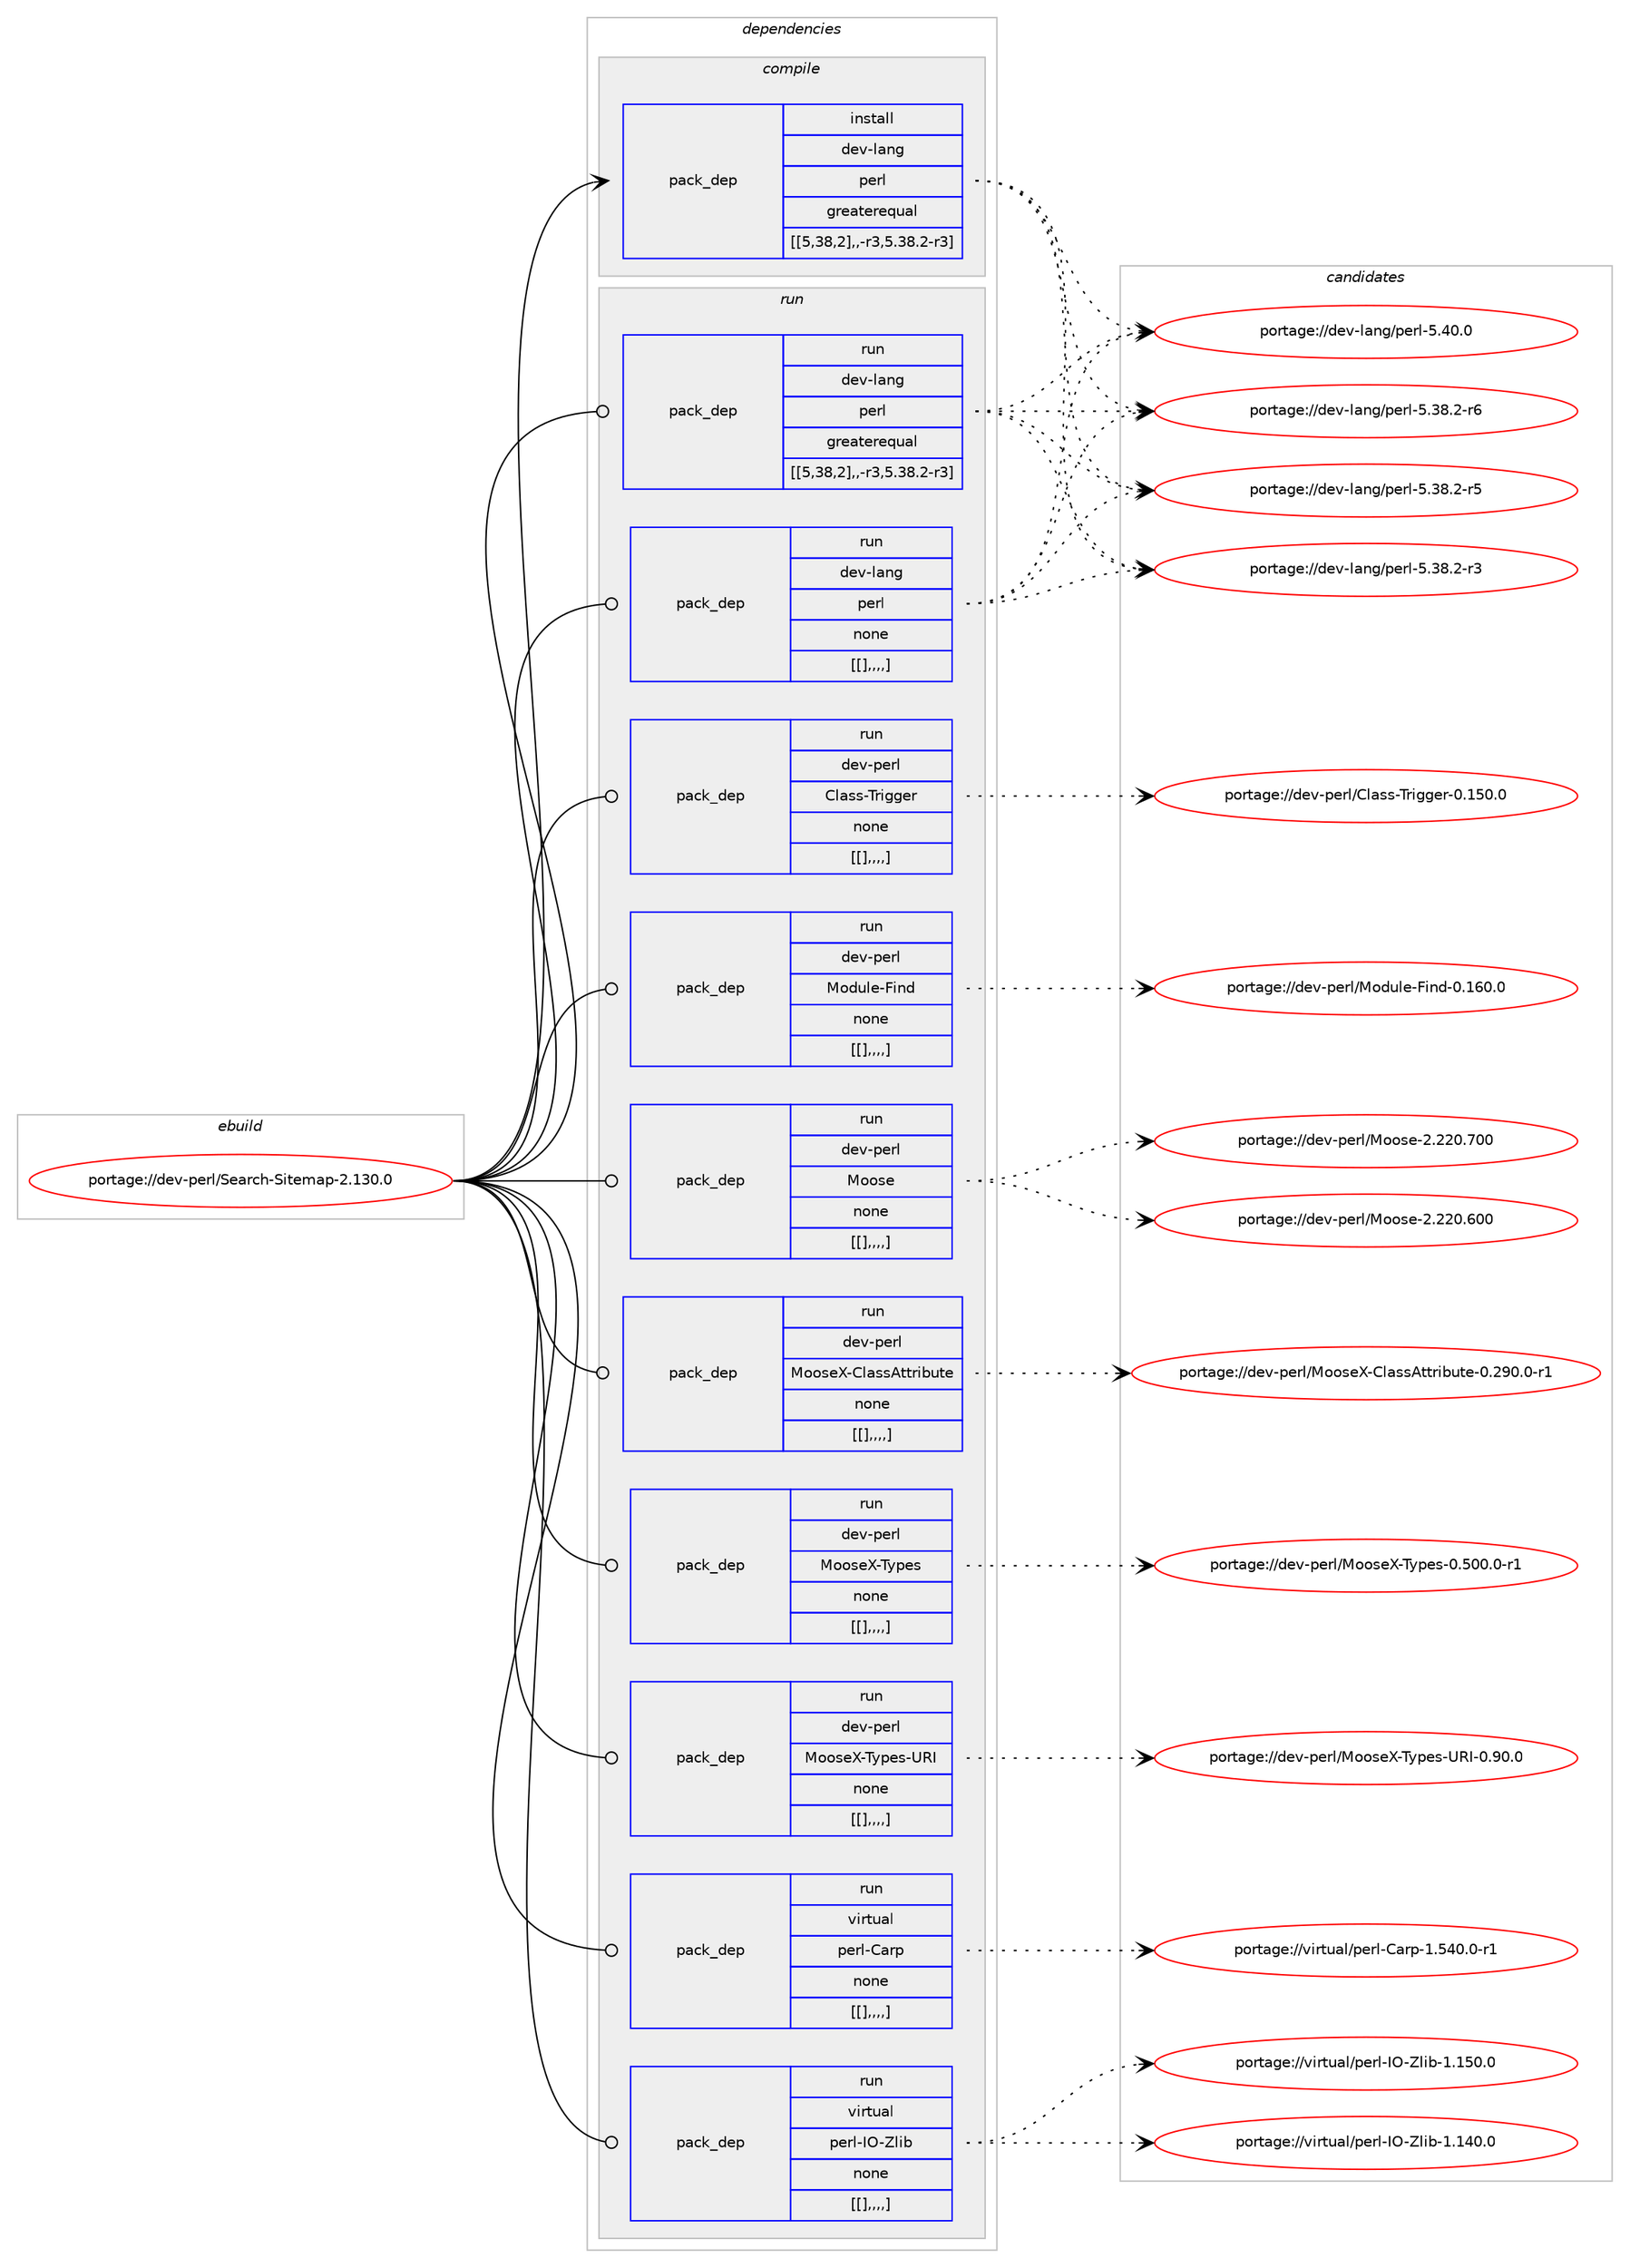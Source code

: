 digraph prolog {

# *************
# Graph options
# *************

newrank=true;
concentrate=true;
compound=true;
graph [rankdir=LR,fontname=Helvetica,fontsize=10,ranksep=1.5];#, ranksep=2.5, nodesep=0.2];
edge  [arrowhead=vee];
node  [fontname=Helvetica,fontsize=10];

# **********
# The ebuild
# **********

subgraph cluster_leftcol {
color=gray;
label=<<i>ebuild</i>>;
id [label="portage://dev-perl/Search-Sitemap-2.130.0", color=red, width=4, href="../dev-perl/Search-Sitemap-2.130.0.svg"];
}

# ****************
# The dependencies
# ****************

subgraph cluster_midcol {
color=gray;
label=<<i>dependencies</i>>;
subgraph cluster_compile {
fillcolor="#eeeeee";
style=filled;
label=<<i>compile</i>>;
subgraph pack105620 {
dependency137381 [label=<<TABLE BORDER="0" CELLBORDER="1" CELLSPACING="0" CELLPADDING="4" WIDTH="220"><TR><TD ROWSPAN="6" CELLPADDING="30">pack_dep</TD></TR><TR><TD WIDTH="110">install</TD></TR><TR><TD>dev-lang</TD></TR><TR><TD>perl</TD></TR><TR><TD>greaterequal</TD></TR><TR><TD>[[5,38,2],,-r3,5.38.2-r3]</TD></TR></TABLE>>, shape=none, color=blue];
}
id:e -> dependency137381:w [weight=20,style="solid",arrowhead="vee"];
}
subgraph cluster_compileandrun {
fillcolor="#eeeeee";
style=filled;
label=<<i>compile and run</i>>;
}
subgraph cluster_run {
fillcolor="#eeeeee";
style=filled;
label=<<i>run</i>>;
subgraph pack105621 {
dependency137382 [label=<<TABLE BORDER="0" CELLBORDER="1" CELLSPACING="0" CELLPADDING="4" WIDTH="220"><TR><TD ROWSPAN="6" CELLPADDING="30">pack_dep</TD></TR><TR><TD WIDTH="110">run</TD></TR><TR><TD>dev-lang</TD></TR><TR><TD>perl</TD></TR><TR><TD>greaterequal</TD></TR><TR><TD>[[5,38,2],,-r3,5.38.2-r3]</TD></TR></TABLE>>, shape=none, color=blue];
}
id:e -> dependency137382:w [weight=20,style="solid",arrowhead="odot"];
subgraph pack105622 {
dependency137383 [label=<<TABLE BORDER="0" CELLBORDER="1" CELLSPACING="0" CELLPADDING="4" WIDTH="220"><TR><TD ROWSPAN="6" CELLPADDING="30">pack_dep</TD></TR><TR><TD WIDTH="110">run</TD></TR><TR><TD>dev-lang</TD></TR><TR><TD>perl</TD></TR><TR><TD>none</TD></TR><TR><TD>[[],,,,]</TD></TR></TABLE>>, shape=none, color=blue];
}
id:e -> dependency137383:w [weight=20,style="solid",arrowhead="odot"];
subgraph pack105623 {
dependency137384 [label=<<TABLE BORDER="0" CELLBORDER="1" CELLSPACING="0" CELLPADDING="4" WIDTH="220"><TR><TD ROWSPAN="6" CELLPADDING="30">pack_dep</TD></TR><TR><TD WIDTH="110">run</TD></TR><TR><TD>dev-perl</TD></TR><TR><TD>Class-Trigger</TD></TR><TR><TD>none</TD></TR><TR><TD>[[],,,,]</TD></TR></TABLE>>, shape=none, color=blue];
}
id:e -> dependency137384:w [weight=20,style="solid",arrowhead="odot"];
subgraph pack105624 {
dependency137385 [label=<<TABLE BORDER="0" CELLBORDER="1" CELLSPACING="0" CELLPADDING="4" WIDTH="220"><TR><TD ROWSPAN="6" CELLPADDING="30">pack_dep</TD></TR><TR><TD WIDTH="110">run</TD></TR><TR><TD>dev-perl</TD></TR><TR><TD>Module-Find</TD></TR><TR><TD>none</TD></TR><TR><TD>[[],,,,]</TD></TR></TABLE>>, shape=none, color=blue];
}
id:e -> dependency137385:w [weight=20,style="solid",arrowhead="odot"];
subgraph pack105625 {
dependency137386 [label=<<TABLE BORDER="0" CELLBORDER="1" CELLSPACING="0" CELLPADDING="4" WIDTH="220"><TR><TD ROWSPAN="6" CELLPADDING="30">pack_dep</TD></TR><TR><TD WIDTH="110">run</TD></TR><TR><TD>dev-perl</TD></TR><TR><TD>Moose</TD></TR><TR><TD>none</TD></TR><TR><TD>[[],,,,]</TD></TR></TABLE>>, shape=none, color=blue];
}
id:e -> dependency137386:w [weight=20,style="solid",arrowhead="odot"];
subgraph pack105626 {
dependency137387 [label=<<TABLE BORDER="0" CELLBORDER="1" CELLSPACING="0" CELLPADDING="4" WIDTH="220"><TR><TD ROWSPAN="6" CELLPADDING="30">pack_dep</TD></TR><TR><TD WIDTH="110">run</TD></TR><TR><TD>dev-perl</TD></TR><TR><TD>MooseX-ClassAttribute</TD></TR><TR><TD>none</TD></TR><TR><TD>[[],,,,]</TD></TR></TABLE>>, shape=none, color=blue];
}
id:e -> dependency137387:w [weight=20,style="solid",arrowhead="odot"];
subgraph pack105627 {
dependency137388 [label=<<TABLE BORDER="0" CELLBORDER="1" CELLSPACING="0" CELLPADDING="4" WIDTH="220"><TR><TD ROWSPAN="6" CELLPADDING="30">pack_dep</TD></TR><TR><TD WIDTH="110">run</TD></TR><TR><TD>dev-perl</TD></TR><TR><TD>MooseX-Types</TD></TR><TR><TD>none</TD></TR><TR><TD>[[],,,,]</TD></TR></TABLE>>, shape=none, color=blue];
}
id:e -> dependency137388:w [weight=20,style="solid",arrowhead="odot"];
subgraph pack105628 {
dependency137389 [label=<<TABLE BORDER="0" CELLBORDER="1" CELLSPACING="0" CELLPADDING="4" WIDTH="220"><TR><TD ROWSPAN="6" CELLPADDING="30">pack_dep</TD></TR><TR><TD WIDTH="110">run</TD></TR><TR><TD>dev-perl</TD></TR><TR><TD>MooseX-Types-URI</TD></TR><TR><TD>none</TD></TR><TR><TD>[[],,,,]</TD></TR></TABLE>>, shape=none, color=blue];
}
id:e -> dependency137389:w [weight=20,style="solid",arrowhead="odot"];
subgraph pack105629 {
dependency137390 [label=<<TABLE BORDER="0" CELLBORDER="1" CELLSPACING="0" CELLPADDING="4" WIDTH="220"><TR><TD ROWSPAN="6" CELLPADDING="30">pack_dep</TD></TR><TR><TD WIDTH="110">run</TD></TR><TR><TD>virtual</TD></TR><TR><TD>perl-Carp</TD></TR><TR><TD>none</TD></TR><TR><TD>[[],,,,]</TD></TR></TABLE>>, shape=none, color=blue];
}
id:e -> dependency137390:w [weight=20,style="solid",arrowhead="odot"];
subgraph pack105630 {
dependency137391 [label=<<TABLE BORDER="0" CELLBORDER="1" CELLSPACING="0" CELLPADDING="4" WIDTH="220"><TR><TD ROWSPAN="6" CELLPADDING="30">pack_dep</TD></TR><TR><TD WIDTH="110">run</TD></TR><TR><TD>virtual</TD></TR><TR><TD>perl-IO-Zlib</TD></TR><TR><TD>none</TD></TR><TR><TD>[[],,,,]</TD></TR></TABLE>>, shape=none, color=blue];
}
id:e -> dependency137391:w [weight=20,style="solid",arrowhead="odot"];
}
}

# **************
# The candidates
# **************

subgraph cluster_choices {
rank=same;
color=gray;
label=<<i>candidates</i>>;

subgraph choice105620 {
color=black;
nodesep=1;
choice10010111845108971101034711210111410845534652484648 [label="portage://dev-lang/perl-5.40.0", color=red, width=4,href="../dev-lang/perl-5.40.0.svg"];
choice100101118451089711010347112101114108455346515646504511454 [label="portage://dev-lang/perl-5.38.2-r6", color=red, width=4,href="../dev-lang/perl-5.38.2-r6.svg"];
choice100101118451089711010347112101114108455346515646504511453 [label="portage://dev-lang/perl-5.38.2-r5", color=red, width=4,href="../dev-lang/perl-5.38.2-r5.svg"];
choice100101118451089711010347112101114108455346515646504511451 [label="portage://dev-lang/perl-5.38.2-r3", color=red, width=4,href="../dev-lang/perl-5.38.2-r3.svg"];
dependency137381:e -> choice10010111845108971101034711210111410845534652484648:w [style=dotted,weight="100"];
dependency137381:e -> choice100101118451089711010347112101114108455346515646504511454:w [style=dotted,weight="100"];
dependency137381:e -> choice100101118451089711010347112101114108455346515646504511453:w [style=dotted,weight="100"];
dependency137381:e -> choice100101118451089711010347112101114108455346515646504511451:w [style=dotted,weight="100"];
}
subgraph choice105621 {
color=black;
nodesep=1;
choice10010111845108971101034711210111410845534652484648 [label="portage://dev-lang/perl-5.40.0", color=red, width=4,href="../dev-lang/perl-5.40.0.svg"];
choice100101118451089711010347112101114108455346515646504511454 [label="portage://dev-lang/perl-5.38.2-r6", color=red, width=4,href="../dev-lang/perl-5.38.2-r6.svg"];
choice100101118451089711010347112101114108455346515646504511453 [label="portage://dev-lang/perl-5.38.2-r5", color=red, width=4,href="../dev-lang/perl-5.38.2-r5.svg"];
choice100101118451089711010347112101114108455346515646504511451 [label="portage://dev-lang/perl-5.38.2-r3", color=red, width=4,href="../dev-lang/perl-5.38.2-r3.svg"];
dependency137382:e -> choice10010111845108971101034711210111410845534652484648:w [style=dotted,weight="100"];
dependency137382:e -> choice100101118451089711010347112101114108455346515646504511454:w [style=dotted,weight="100"];
dependency137382:e -> choice100101118451089711010347112101114108455346515646504511453:w [style=dotted,weight="100"];
dependency137382:e -> choice100101118451089711010347112101114108455346515646504511451:w [style=dotted,weight="100"];
}
subgraph choice105622 {
color=black;
nodesep=1;
choice10010111845108971101034711210111410845534652484648 [label="portage://dev-lang/perl-5.40.0", color=red, width=4,href="../dev-lang/perl-5.40.0.svg"];
choice100101118451089711010347112101114108455346515646504511454 [label="portage://dev-lang/perl-5.38.2-r6", color=red, width=4,href="../dev-lang/perl-5.38.2-r6.svg"];
choice100101118451089711010347112101114108455346515646504511453 [label="portage://dev-lang/perl-5.38.2-r5", color=red, width=4,href="../dev-lang/perl-5.38.2-r5.svg"];
choice100101118451089711010347112101114108455346515646504511451 [label="portage://dev-lang/perl-5.38.2-r3", color=red, width=4,href="../dev-lang/perl-5.38.2-r3.svg"];
dependency137383:e -> choice10010111845108971101034711210111410845534652484648:w [style=dotted,weight="100"];
dependency137383:e -> choice100101118451089711010347112101114108455346515646504511454:w [style=dotted,weight="100"];
dependency137383:e -> choice100101118451089711010347112101114108455346515646504511453:w [style=dotted,weight="100"];
dependency137383:e -> choice100101118451089711010347112101114108455346515646504511451:w [style=dotted,weight="100"];
}
subgraph choice105623 {
color=black;
nodesep=1;
choice1001011184511210111410847671089711511545841141051031031011144548464953484648 [label="portage://dev-perl/Class-Trigger-0.150.0", color=red, width=4,href="../dev-perl/Class-Trigger-0.150.0.svg"];
dependency137384:e -> choice1001011184511210111410847671089711511545841141051031031011144548464953484648:w [style=dotted,weight="100"];
}
subgraph choice105624 {
color=black;
nodesep=1;
choice10010111845112101114108477711110011710810145701051101004548464954484648 [label="portage://dev-perl/Module-Find-0.160.0", color=red, width=4,href="../dev-perl/Module-Find-0.160.0.svg"];
dependency137385:e -> choice10010111845112101114108477711110011710810145701051101004548464954484648:w [style=dotted,weight="100"];
}
subgraph choice105625 {
color=black;
nodesep=1;
choice10010111845112101114108477711111111510145504650504846554848 [label="portage://dev-perl/Moose-2.220.700", color=red, width=4,href="../dev-perl/Moose-2.220.700.svg"];
choice10010111845112101114108477711111111510145504650504846544848 [label="portage://dev-perl/Moose-2.220.600", color=red, width=4,href="../dev-perl/Moose-2.220.600.svg"];
dependency137386:e -> choice10010111845112101114108477711111111510145504650504846554848:w [style=dotted,weight="100"];
dependency137386:e -> choice10010111845112101114108477711111111510145504650504846544848:w [style=dotted,weight="100"];
}
subgraph choice105626 {
color=black;
nodesep=1;
choice10010111845112101114108477711111111510188456710897115115651161161141059811711610145484650574846484511449 [label="portage://dev-perl/MooseX-ClassAttribute-0.290.0-r1", color=red, width=4,href="../dev-perl/MooseX-ClassAttribute-0.290.0-r1.svg"];
dependency137387:e -> choice10010111845112101114108477711111111510188456710897115115651161161141059811711610145484650574846484511449:w [style=dotted,weight="100"];
}
subgraph choice105627 {
color=black;
nodesep=1;
choice10010111845112101114108477711111111510188458412111210111545484653484846484511449 [label="portage://dev-perl/MooseX-Types-0.500.0-r1", color=red, width=4,href="../dev-perl/MooseX-Types-0.500.0-r1.svg"];
dependency137388:e -> choice10010111845112101114108477711111111510188458412111210111545484653484846484511449:w [style=dotted,weight="100"];
}
subgraph choice105628 {
color=black;
nodesep=1;
choice1001011184511210111410847771111111151018845841211121011154585827345484657484648 [label="portage://dev-perl/MooseX-Types-URI-0.90.0", color=red, width=4,href="../dev-perl/MooseX-Types-URI-0.90.0.svg"];
dependency137389:e -> choice1001011184511210111410847771111111151018845841211121011154585827345484657484648:w [style=dotted,weight="100"];
}
subgraph choice105629 {
color=black;
nodesep=1;
choice118105114116117971084711210111410845679711411245494653524846484511449 [label="portage://virtual/perl-Carp-1.540.0-r1", color=red, width=4,href="../virtual/perl-Carp-1.540.0-r1.svg"];
dependency137390:e -> choice118105114116117971084711210111410845679711411245494653524846484511449:w [style=dotted,weight="100"];
}
subgraph choice105630 {
color=black;
nodesep=1;
choice11810511411611797108471121011141084573794590108105984549464953484648 [label="portage://virtual/perl-IO-Zlib-1.150.0", color=red, width=4,href="../virtual/perl-IO-Zlib-1.150.0.svg"];
choice11810511411611797108471121011141084573794590108105984549464952484648 [label="portage://virtual/perl-IO-Zlib-1.140.0", color=red, width=4,href="../virtual/perl-IO-Zlib-1.140.0.svg"];
dependency137391:e -> choice11810511411611797108471121011141084573794590108105984549464953484648:w [style=dotted,weight="100"];
dependency137391:e -> choice11810511411611797108471121011141084573794590108105984549464952484648:w [style=dotted,weight="100"];
}
}

}
